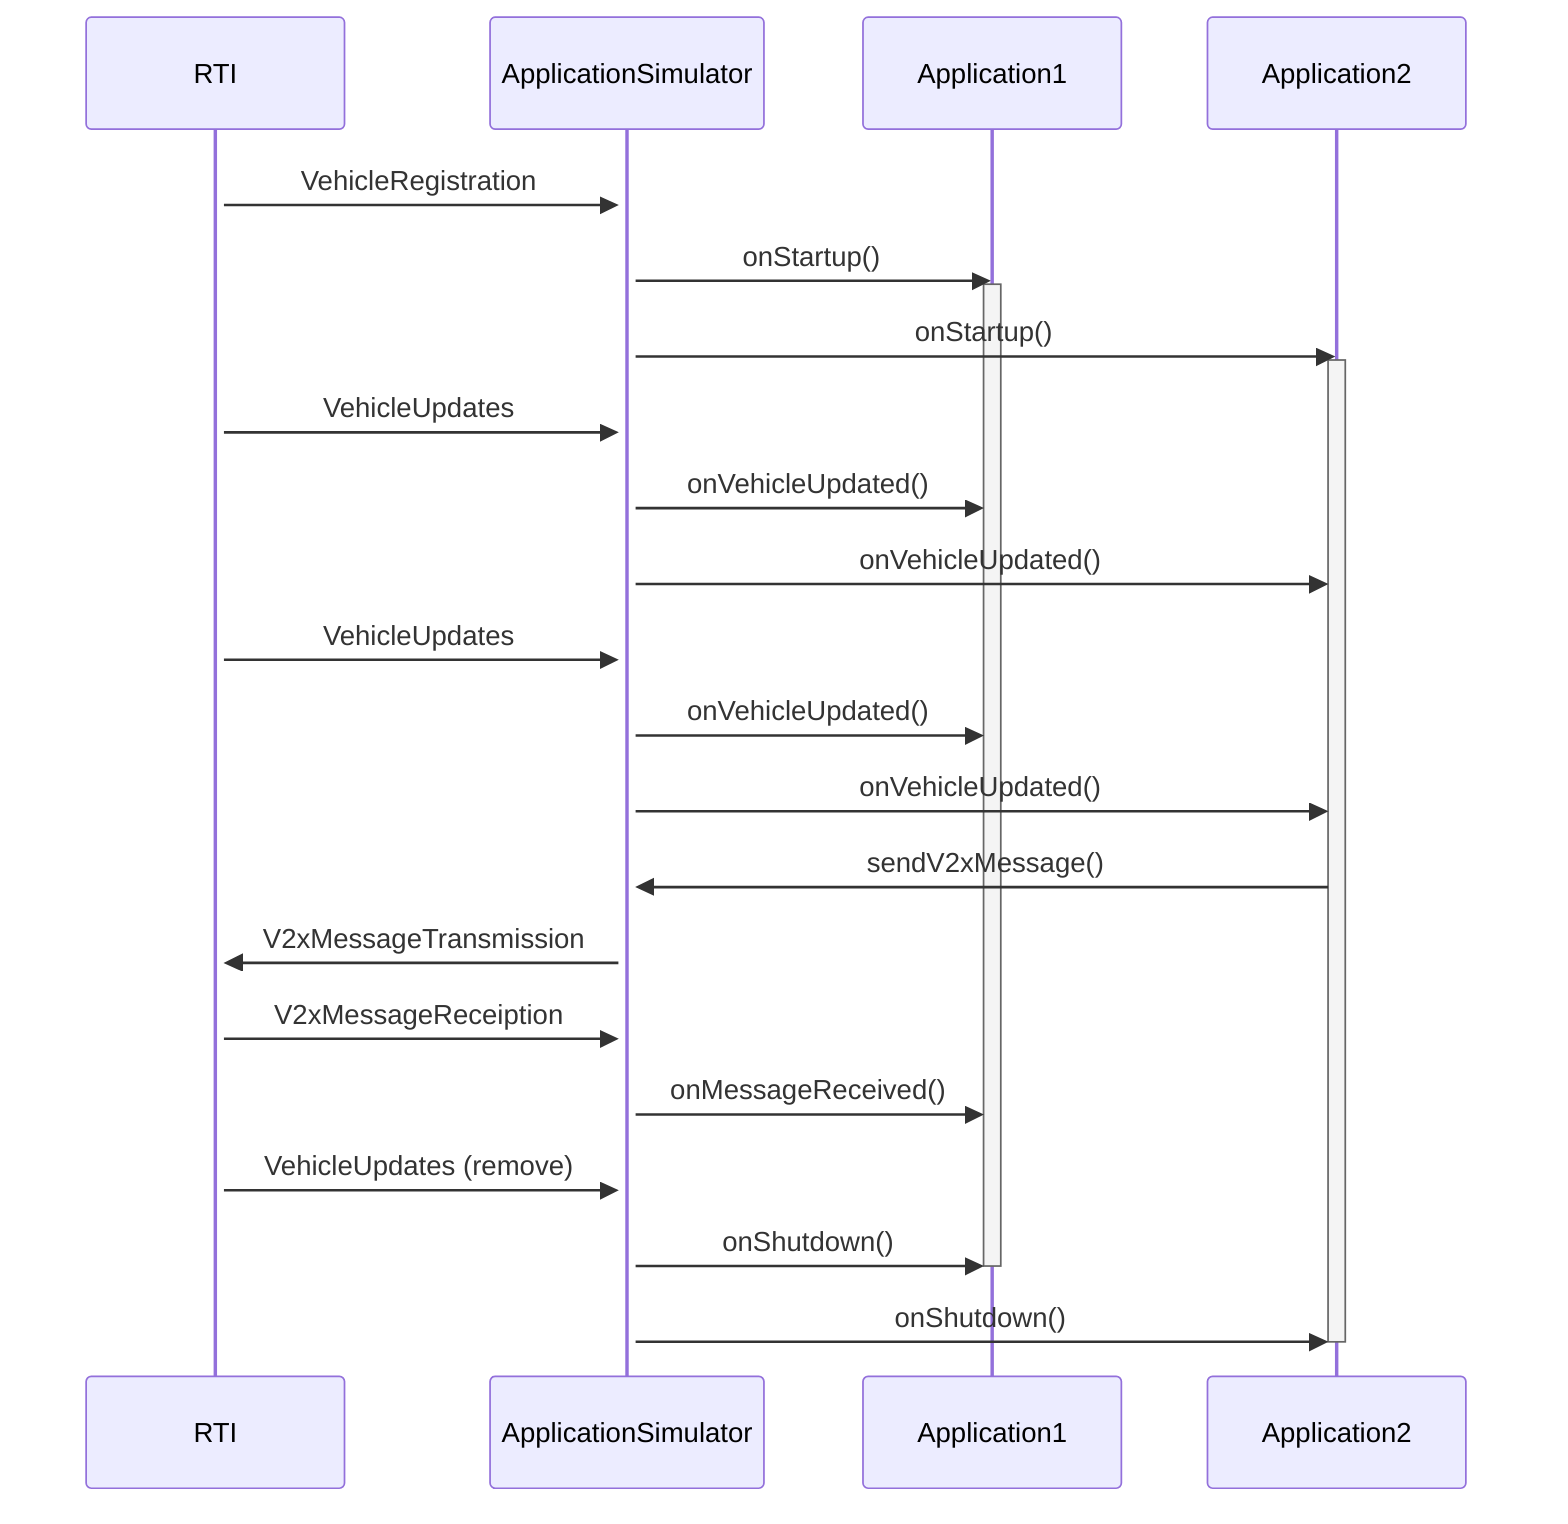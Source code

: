 sequenceDiagram
activate RTI
activate ApplicationSimulator

RTI ->> ApplicationSimulator: VehicleRegistration
ApplicationSimulator ->> Application1: onStartup()
activate Application1
ApplicationSimulator ->> Application2: onStartup()
activate Application2

RTI ->> ApplicationSimulator: VehicleUpdates
ApplicationSimulator ->> Application1: onVehicleUpdated()
ApplicationSimulator ->> Application2: onVehicleUpdated()

RTI ->> ApplicationSimulator: VehicleUpdates
ApplicationSimulator ->> Application1: onVehicleUpdated()
ApplicationSimulator ->> Application2: onVehicleUpdated()
Application2 ->> ApplicationSimulator: sendV2xMessage()
ApplicationSimulator ->> RTI: V2xMessageTransmission

RTI ->> ApplicationSimulator: V2xMessageReceiption
ApplicationSimulator ->> Application1: onMessageReceived()

RTI ->> ApplicationSimulator: VehicleUpdates (remove)
ApplicationSimulator ->> Application1: onShutdown()
deactivate Application1
ApplicationSimulator ->> Application2: onShutdown()
deactivate Application2